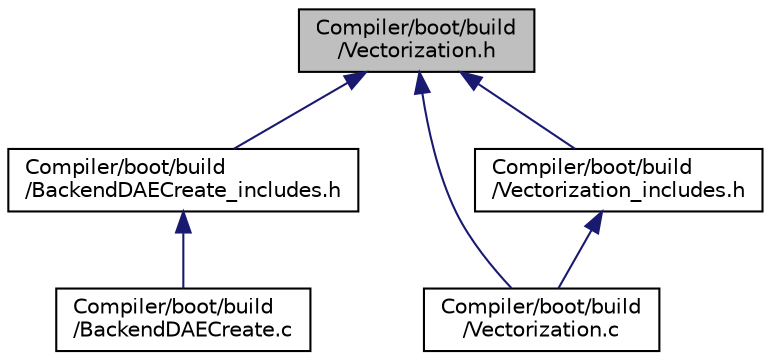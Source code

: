 digraph "Compiler/boot/build/Vectorization.h"
{
  edge [fontname="Helvetica",fontsize="10",labelfontname="Helvetica",labelfontsize="10"];
  node [fontname="Helvetica",fontsize="10",shape=record];
  Node6 [label="Compiler/boot/build\l/Vectorization.h",height=0.2,width=0.4,color="black", fillcolor="grey75", style="filled", fontcolor="black"];
  Node6 -> Node7 [dir="back",color="midnightblue",fontsize="10",style="solid",fontname="Helvetica"];
  Node7 [label="Compiler/boot/build\l/BackendDAECreate_includes.h",height=0.2,width=0.4,color="black", fillcolor="white", style="filled",URL="$df/ddd/_backend_d_a_e_create__includes_8h.html"];
  Node7 -> Node8 [dir="back",color="midnightblue",fontsize="10",style="solid",fontname="Helvetica"];
  Node8 [label="Compiler/boot/build\l/BackendDAECreate.c",height=0.2,width=0.4,color="black", fillcolor="white", style="filled",URL="$d7/d3b/_backend_d_a_e_create_8c.html"];
  Node6 -> Node9 [dir="back",color="midnightblue",fontsize="10",style="solid",fontname="Helvetica"];
  Node9 [label="Compiler/boot/build\l/Vectorization.c",height=0.2,width=0.4,color="black", fillcolor="white", style="filled",URL="$d1/df3/_vectorization_8c.html"];
  Node6 -> Node10 [dir="back",color="midnightblue",fontsize="10",style="solid",fontname="Helvetica"];
  Node10 [label="Compiler/boot/build\l/Vectorization_includes.h",height=0.2,width=0.4,color="black", fillcolor="white", style="filled",URL="$d7/de5/_vectorization__includes_8h.html"];
  Node10 -> Node9 [dir="back",color="midnightblue",fontsize="10",style="solid",fontname="Helvetica"];
}
